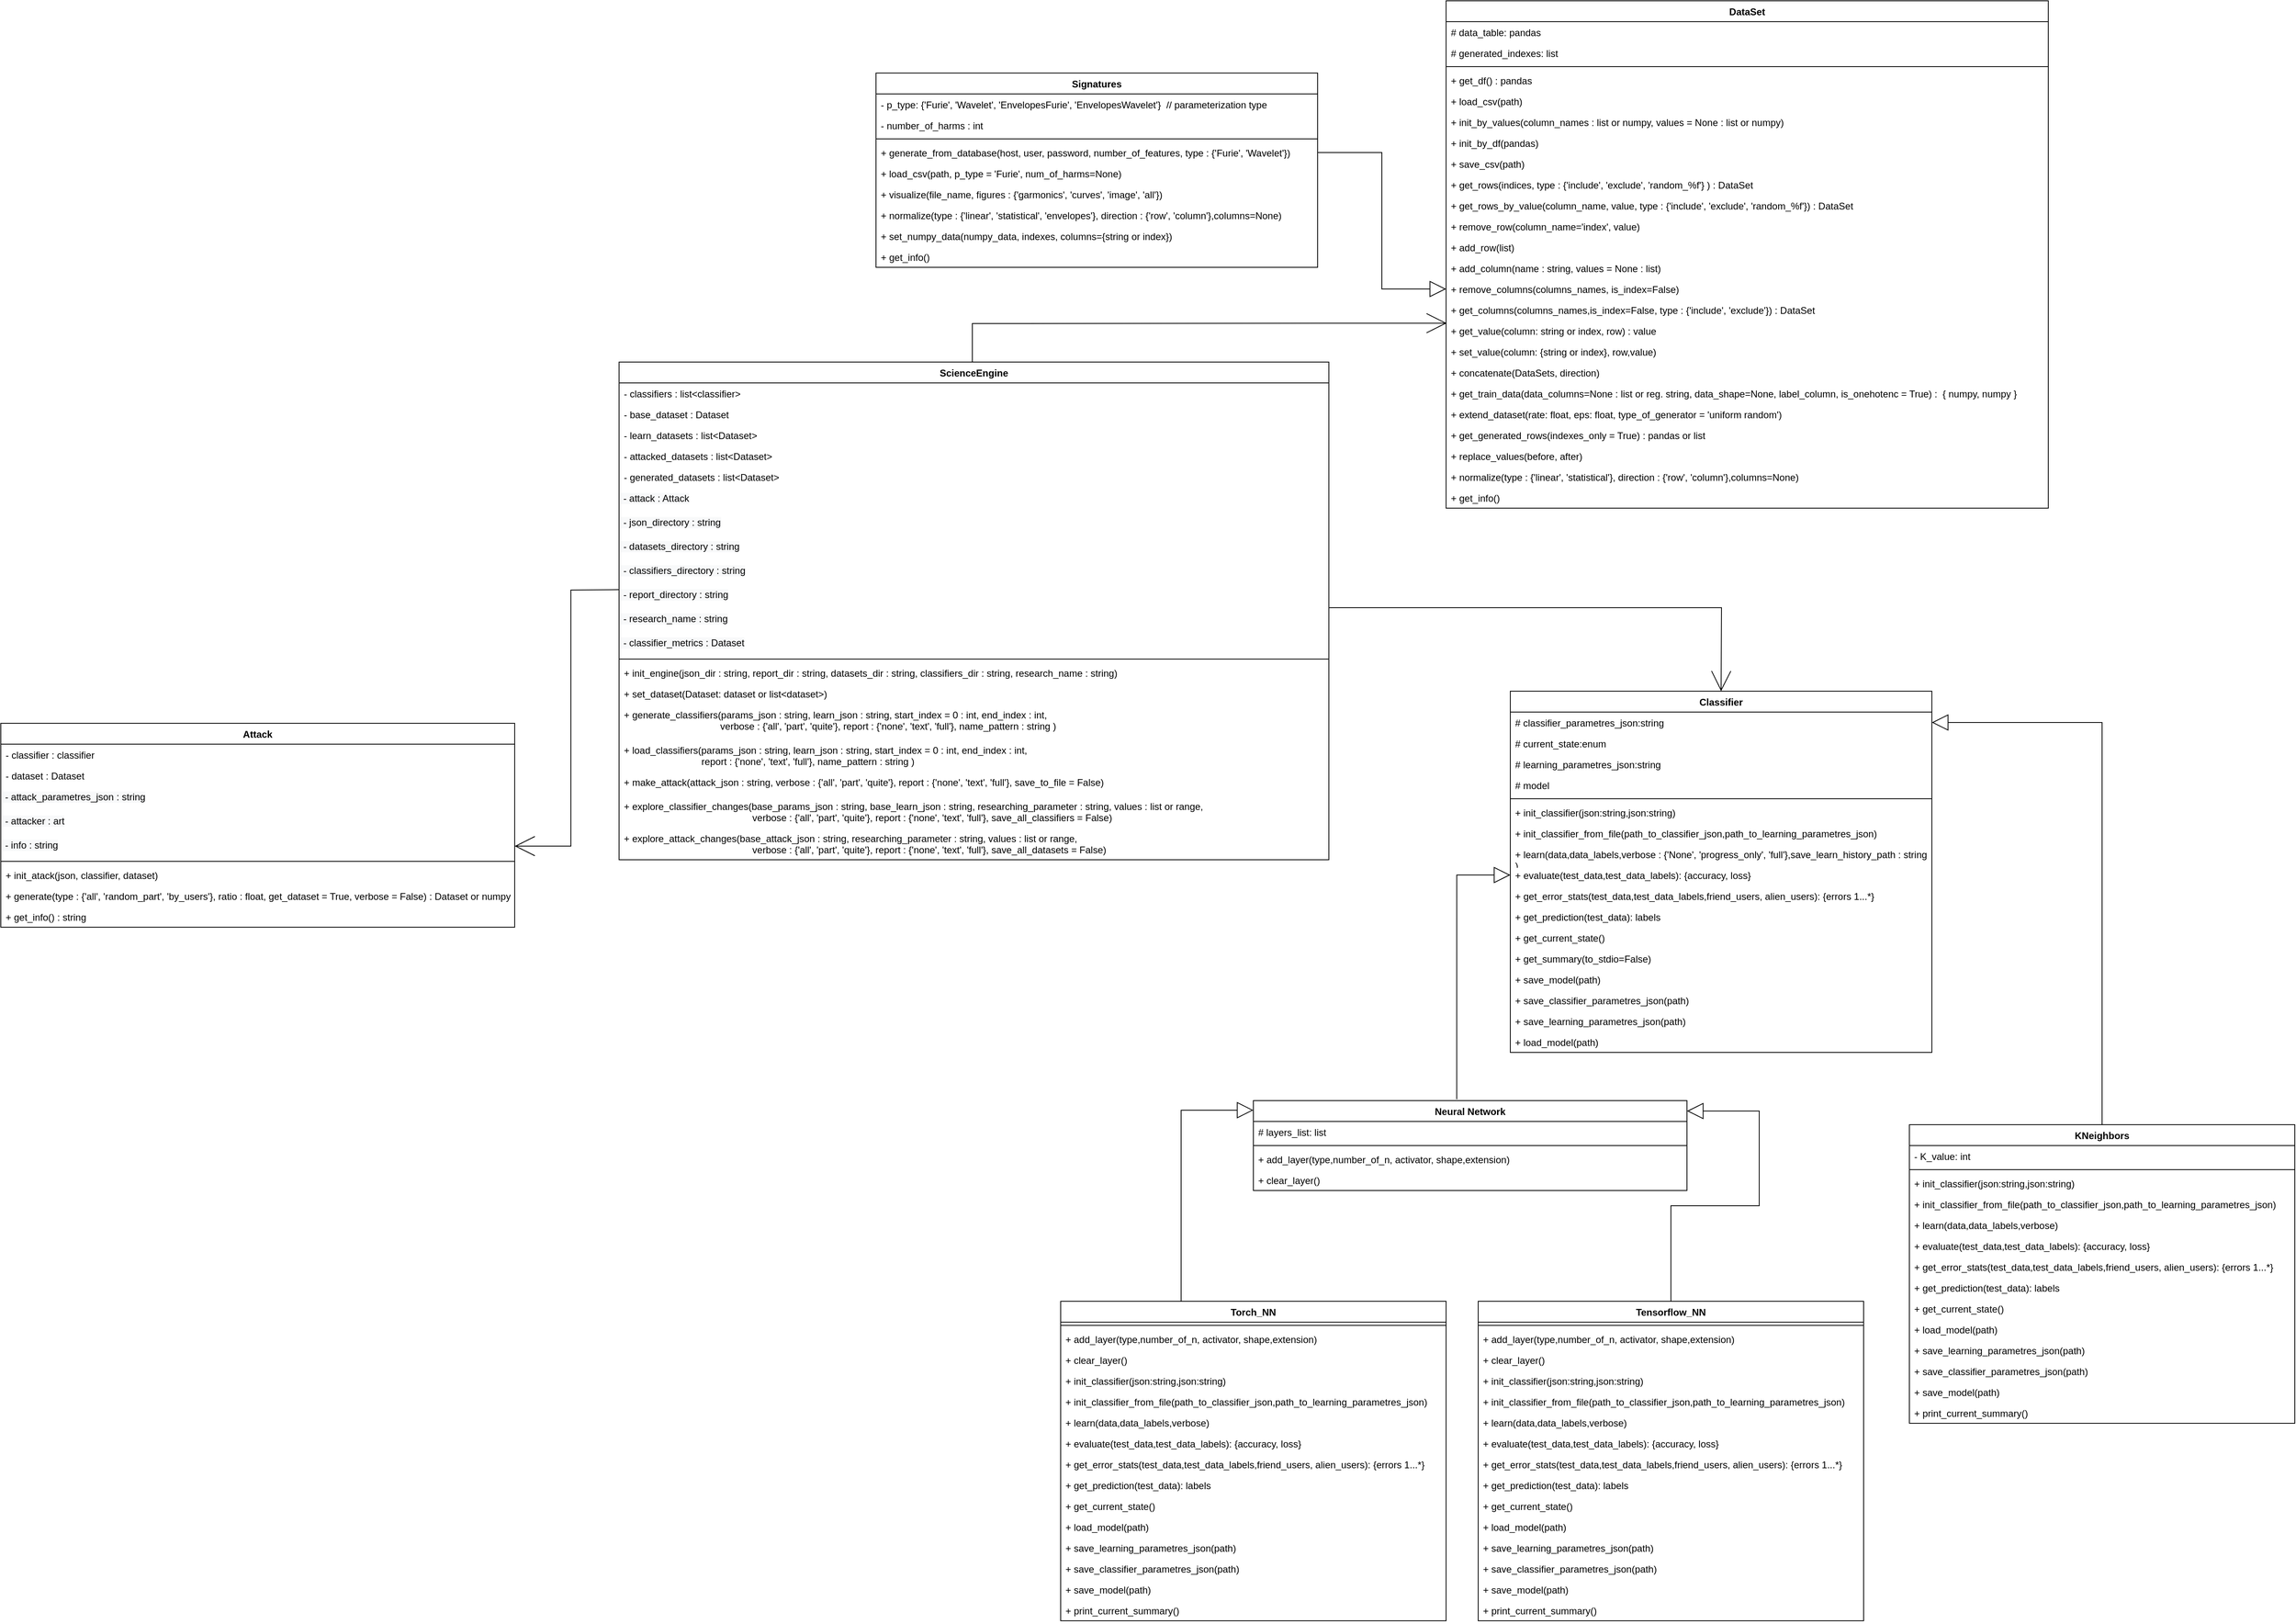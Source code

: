 <mxfile version="18.0.4" type="device"><diagram id="r9KC8zcWtdIuTMVufpy8" name="Страница 1"><mxGraphModel dx="3022" dy="-335" grid="0" gridSize="10" guides="1" tooltips="1" connect="1" arrows="1" fold="1" page="0" pageScale="1" pageWidth="827" pageHeight="1169" math="0" shadow="0"><root><mxCell id="0"/><mxCell id="1" parent="0"/><mxCell id="L21JTiy3yZHz_pWjIIq0-5" value="Classifier" style="swimlane;fontStyle=1;align=center;verticalAlign=top;childLayout=stackLayout;horizontal=1;startSize=26;horizontalStack=0;resizeParent=1;resizeParentMax=0;resizeLast=0;collapsible=1;marginBottom=0;" parent="1" vertex="1"><mxGeometry x="310" y="2290" width="525" height="450" as="geometry"/></mxCell><mxCell id="L21JTiy3yZHz_pWjIIq0-15" value="# classifier_parametres_json:string" style="text;strokeColor=none;fillColor=none;align=left;verticalAlign=top;spacingLeft=4;spacingRight=4;overflow=hidden;rotatable=0;points=[[0,0.5],[1,0.5]];portConstraint=eastwest;" parent="L21JTiy3yZHz_pWjIIq0-5" vertex="1"><mxGeometry y="26" width="525" height="26" as="geometry"/></mxCell><mxCell id="L21JTiy3yZHz_pWjIIq0-53" value="# current_state:enum" style="text;strokeColor=none;fillColor=none;align=left;verticalAlign=top;spacingLeft=4;spacingRight=4;overflow=hidden;rotatable=0;points=[[0,0.5],[1,0.5]];portConstraint=eastwest;" parent="L21JTiy3yZHz_pWjIIq0-5" vertex="1"><mxGeometry y="52" width="525" height="26" as="geometry"/></mxCell><mxCell id="L21JTiy3yZHz_pWjIIq0-19" value="# learning_parametres_json:string" style="text;strokeColor=none;fillColor=none;align=left;verticalAlign=top;spacingLeft=4;spacingRight=4;overflow=hidden;rotatable=0;points=[[0,0.5],[1,0.5]];portConstraint=eastwest;" parent="L21JTiy3yZHz_pWjIIq0-5" vertex="1"><mxGeometry y="78" width="525" height="26" as="geometry"/></mxCell><mxCell id="L21JTiy3yZHz_pWjIIq0-17" value="# model" style="text;strokeColor=none;fillColor=none;align=left;verticalAlign=top;spacingLeft=4;spacingRight=4;overflow=hidden;rotatable=0;points=[[0,0.5],[1,0.5]];portConstraint=eastwest;" parent="L21JTiy3yZHz_pWjIIq0-5" vertex="1"><mxGeometry y="104" width="525" height="26" as="geometry"/></mxCell><mxCell id="L21JTiy3yZHz_pWjIIq0-7" value="" style="line;strokeWidth=1;fillColor=none;align=left;verticalAlign=middle;spacingTop=-1;spacingLeft=3;spacingRight=3;rotatable=0;labelPosition=right;points=[];portConstraint=eastwest;" parent="L21JTiy3yZHz_pWjIIq0-5" vertex="1"><mxGeometry y="130" width="525" height="8" as="geometry"/></mxCell><mxCell id="L21JTiy3yZHz_pWjIIq0-14" value="+ init_classifier(json:string,json:string)" style="text;strokeColor=none;fillColor=none;align=left;verticalAlign=top;spacingLeft=4;spacingRight=4;overflow=hidden;rotatable=0;points=[[0,0.5],[1,0.5]];portConstraint=eastwest;" parent="L21JTiy3yZHz_pWjIIq0-5" vertex="1"><mxGeometry y="138" width="525" height="26" as="geometry"/></mxCell><mxCell id="L21JTiy3yZHz_pWjIIq0-16" value="+ init_classifier_from_file(path_to_classifier_json,path_to_learning_parametres_json)" style="text;strokeColor=none;fillColor=none;align=left;verticalAlign=top;spacingLeft=4;spacingRight=4;overflow=hidden;rotatable=0;points=[[0,0.5],[1,0.5]];portConstraint=eastwest;" parent="L21JTiy3yZHz_pWjIIq0-5" vertex="1"><mxGeometry y="164" width="525" height="26" as="geometry"/></mxCell><mxCell id="L21JTiy3yZHz_pWjIIq0-10" value="+ learn(data,data_labels,verbose : {'None', 'progress_only', 'full'},save_learn_history_path : string&#10;)&#10;" style="text;strokeColor=none;fillColor=none;align=left;verticalAlign=top;spacingLeft=4;spacingRight=4;overflow=hidden;rotatable=0;points=[[0,0.5],[1,0.5]];portConstraint=eastwest;" parent="L21JTiy3yZHz_pWjIIq0-5" vertex="1"><mxGeometry y="190" width="525" height="26" as="geometry"/></mxCell><mxCell id="L21JTiy3yZHz_pWjIIq0-8" value="+ evaluate(test_data,test_data_labels): {accuracy, loss}&#10;" style="text;strokeColor=none;fillColor=none;align=left;verticalAlign=top;spacingLeft=4;spacingRight=4;overflow=hidden;rotatable=0;points=[[0,0.5],[1,0.5]];portConstraint=eastwest;" parent="L21JTiy3yZHz_pWjIIq0-5" vertex="1"><mxGeometry y="216" width="525" height="26" as="geometry"/></mxCell><mxCell id="L21JTiy3yZHz_pWjIIq0-11" value="+ get_error_stats(test_data,test_data_labels,friend_users, alien_users): {errors 1...*}&#10;" style="text;strokeColor=none;fillColor=none;align=left;verticalAlign=top;spacingLeft=4;spacingRight=4;overflow=hidden;rotatable=0;points=[[0,0.5],[1,0.5]];portConstraint=eastwest;" parent="L21JTiy3yZHz_pWjIIq0-5" vertex="1"><mxGeometry y="242" width="525" height="26" as="geometry"/></mxCell><mxCell id="L21JTiy3yZHz_pWjIIq0-9" value="+ get_prediction(test_data): labels&#10;" style="text;strokeColor=none;fillColor=none;align=left;verticalAlign=top;spacingLeft=4;spacingRight=4;overflow=hidden;rotatable=0;points=[[0,0.5],[1,0.5]];portConstraint=eastwest;" parent="L21JTiy3yZHz_pWjIIq0-5" vertex="1"><mxGeometry y="268" width="525" height="26" as="geometry"/></mxCell><mxCell id="L21JTiy3yZHz_pWjIIq0-54" value="+ get_current_state() &#10;" style="text;strokeColor=none;fillColor=none;align=left;verticalAlign=top;spacingLeft=4;spacingRight=4;overflow=hidden;rotatable=0;points=[[0,0.5],[1,0.5]];portConstraint=eastwest;" parent="L21JTiy3yZHz_pWjIIq0-5" vertex="1"><mxGeometry y="294" width="525" height="26" as="geometry"/></mxCell><mxCell id="L21JTiy3yZHz_pWjIIq0-21" value="+ get_summary(to_stdio=False)" style="text;strokeColor=none;fillColor=none;align=left;verticalAlign=top;spacingLeft=4;spacingRight=4;overflow=hidden;rotatable=0;points=[[0,0.5],[1,0.5]];portConstraint=eastwest;" parent="L21JTiy3yZHz_pWjIIq0-5" vertex="1"><mxGeometry y="320" width="525" height="26" as="geometry"/></mxCell><mxCell id="L21JTiy3yZHz_pWjIIq0-12" value="+ save_model(path)&#10;" style="text;strokeColor=none;fillColor=none;align=left;verticalAlign=top;spacingLeft=4;spacingRight=4;overflow=hidden;rotatable=0;points=[[0,0.5],[1,0.5]];portConstraint=eastwest;" parent="L21JTiy3yZHz_pWjIIq0-5" vertex="1"><mxGeometry y="346" width="525" height="26" as="geometry"/></mxCell><mxCell id="L21JTiy3yZHz_pWjIIq0-18" value="+ save_classifier_parametres_json(path)&#10;" style="text;strokeColor=none;fillColor=none;align=left;verticalAlign=top;spacingLeft=4;spacingRight=4;overflow=hidden;rotatable=0;points=[[0,0.5],[1,0.5]];portConstraint=eastwest;" parent="L21JTiy3yZHz_pWjIIq0-5" vertex="1"><mxGeometry y="372" width="525" height="26" as="geometry"/></mxCell><mxCell id="L21JTiy3yZHz_pWjIIq0-20" value="+ save_learning_parametres_json(path)" style="text;strokeColor=none;fillColor=none;align=left;verticalAlign=top;spacingLeft=4;spacingRight=4;overflow=hidden;rotatable=0;points=[[0,0.5],[1,0.5]];portConstraint=eastwest;" parent="L21JTiy3yZHz_pWjIIq0-5" vertex="1"><mxGeometry y="398" width="525" height="26" as="geometry"/></mxCell><mxCell id="L21JTiy3yZHz_pWjIIq0-13" value="+ load_model(path)&#10;" style="text;strokeColor=none;fillColor=none;align=left;verticalAlign=top;spacingLeft=4;spacingRight=4;overflow=hidden;rotatable=0;points=[[0,0.5],[1,0.5]];portConstraint=eastwest;" parent="L21JTiy3yZHz_pWjIIq0-5" vertex="1"><mxGeometry y="424" width="525" height="26" as="geometry"/></mxCell><mxCell id="L21JTiy3yZHz_pWjIIq0-22" value="Neural Network" style="swimlane;fontStyle=1;align=center;verticalAlign=top;childLayout=stackLayout;horizontal=1;startSize=26;horizontalStack=0;resizeParent=1;resizeParentMax=0;resizeLast=0;collapsible=1;marginBottom=0;" parent="1" vertex="1"><mxGeometry x="-10" y="2800" width="540" height="112" as="geometry"/></mxCell><mxCell id="L21JTiy3yZHz_pWjIIq0-26" value="# layers_list: list" style="text;strokeColor=none;fillColor=none;align=left;verticalAlign=top;spacingLeft=4;spacingRight=4;overflow=hidden;rotatable=0;points=[[0,0.5],[1,0.5]];portConstraint=eastwest;" parent="L21JTiy3yZHz_pWjIIq0-22" vertex="1"><mxGeometry y="26" width="540" height="26" as="geometry"/></mxCell><mxCell id="L21JTiy3yZHz_pWjIIq0-27" value="" style="line;strokeWidth=1;fillColor=none;align=left;verticalAlign=middle;spacingTop=-1;spacingLeft=3;spacingRight=3;rotatable=0;labelPosition=right;points=[];portConstraint=eastwest;" parent="L21JTiy3yZHz_pWjIIq0-22" vertex="1"><mxGeometry y="52" width="540" height="8" as="geometry"/></mxCell><mxCell id="L21JTiy3yZHz_pWjIIq0-39" value="+ add_layer(type,number_of_n, activator, shape,extension)&#10;" style="text;strokeColor=none;fillColor=none;align=left;verticalAlign=top;spacingLeft=4;spacingRight=4;overflow=hidden;rotatable=0;points=[[0,0.5],[1,0.5]];portConstraint=eastwest;" parent="L21JTiy3yZHz_pWjIIq0-22" vertex="1"><mxGeometry y="60" width="540" height="26" as="geometry"/></mxCell><mxCell id="L21JTiy3yZHz_pWjIIq0-40" value="+ clear_layer()&#10;" style="text;strokeColor=none;fillColor=none;align=left;verticalAlign=top;spacingLeft=4;spacingRight=4;overflow=hidden;rotatable=0;points=[[0,0.5],[1,0.5]];portConstraint=eastwest;" parent="L21JTiy3yZHz_pWjIIq0-22" vertex="1"><mxGeometry y="86" width="540" height="26" as="geometry"/></mxCell><mxCell id="L21JTiy3yZHz_pWjIIq0-43" value="" style="endArrow=block;html=1;rounded=0;exitX=0.469;exitY=-0.014;exitDx=0;exitDy=0;exitPerimeter=0;edgeStyle=orthogonalEdgeStyle;endFill=0;endSize=18;entryX=0;entryY=0.5;entryDx=0;entryDy=0;" parent="1" source="L21JTiy3yZHz_pWjIIq0-22" target="L21JTiy3yZHz_pWjIIq0-8" edge="1"><mxGeometry width="50" height="50" relative="1" as="geometry"><mxPoint x="70" y="2690" as="sourcePoint"/><mxPoint x="120" y="2640" as="targetPoint"/></mxGeometry></mxCell><mxCell id="L21JTiy3yZHz_pWjIIq0-44" value="Tensorflow_NN" style="swimlane;fontStyle=1;align=center;verticalAlign=top;childLayout=stackLayout;horizontal=1;startSize=26;horizontalStack=0;resizeParent=1;resizeParentMax=0;resizeLast=0;collapsible=1;marginBottom=0;" parent="1" vertex="1"><mxGeometry x="270" y="3050" width="480" height="398" as="geometry"/></mxCell><mxCell id="L21JTiy3yZHz_pWjIIq0-46" value="" style="line;strokeWidth=1;fillColor=none;align=left;verticalAlign=middle;spacingTop=-1;spacingLeft=3;spacingRight=3;rotatable=0;labelPosition=right;points=[];portConstraint=eastwest;" parent="L21JTiy3yZHz_pWjIIq0-44" vertex="1"><mxGeometry y="26" width="480" height="8" as="geometry"/></mxCell><mxCell id="L21JTiy3yZHz_pWjIIq0-68" value="+ add_layer(type,number_of_n, activator, shape,extension)&#10;" style="text;strokeColor=none;fillColor=none;align=left;verticalAlign=top;spacingLeft=4;spacingRight=4;overflow=hidden;rotatable=0;points=[[0,0.5],[1,0.5]];portConstraint=eastwest;" parent="L21JTiy3yZHz_pWjIIq0-44" vertex="1"><mxGeometry y="34" width="480" height="26" as="geometry"/></mxCell><mxCell id="L21JTiy3yZHz_pWjIIq0-67" value="+ clear_layer()&#10;" style="text;strokeColor=none;fillColor=none;align=left;verticalAlign=top;spacingLeft=4;spacingRight=4;overflow=hidden;rotatable=0;points=[[0,0.5],[1,0.5]];portConstraint=eastwest;" parent="L21JTiy3yZHz_pWjIIq0-44" vertex="1"><mxGeometry y="60" width="480" height="26" as="geometry"/></mxCell><mxCell id="L21JTiy3yZHz_pWjIIq0-55" value="+ init_classifier(json:string,json:string)" style="text;strokeColor=none;fillColor=none;align=left;verticalAlign=top;spacingLeft=4;spacingRight=4;overflow=hidden;rotatable=0;points=[[0,0.5],[1,0.5]];portConstraint=eastwest;" parent="L21JTiy3yZHz_pWjIIq0-44" vertex="1"><mxGeometry y="86" width="480" height="26" as="geometry"/></mxCell><mxCell id="L21JTiy3yZHz_pWjIIq0-56" value="+ init_classifier_from_file(path_to_classifier_json,path_to_learning_parametres_json)" style="text;strokeColor=none;fillColor=none;align=left;verticalAlign=top;spacingLeft=4;spacingRight=4;overflow=hidden;rotatable=0;points=[[0,0.5],[1,0.5]];portConstraint=eastwest;" parent="L21JTiy3yZHz_pWjIIq0-44" vertex="1"><mxGeometry y="112" width="480" height="26" as="geometry"/></mxCell><mxCell id="L21JTiy3yZHz_pWjIIq0-57" value="+ learn(data,data_labels,verbose)&#10;" style="text;strokeColor=none;fillColor=none;align=left;verticalAlign=top;spacingLeft=4;spacingRight=4;overflow=hidden;rotatable=0;points=[[0,0.5],[1,0.5]];portConstraint=eastwest;" parent="L21JTiy3yZHz_pWjIIq0-44" vertex="1"><mxGeometry y="138" width="480" height="26" as="geometry"/></mxCell><mxCell id="L21JTiy3yZHz_pWjIIq0-58" value="+ evaluate(test_data,test_data_labels): {accuracy, loss}&#10;" style="text;strokeColor=none;fillColor=none;align=left;verticalAlign=top;spacingLeft=4;spacingRight=4;overflow=hidden;rotatable=0;points=[[0,0.5],[1,0.5]];portConstraint=eastwest;" parent="L21JTiy3yZHz_pWjIIq0-44" vertex="1"><mxGeometry y="164" width="480" height="26" as="geometry"/></mxCell><mxCell id="L21JTiy3yZHz_pWjIIq0-59" value="+ get_error_stats(test_data,test_data_labels,friend_users, alien_users): {errors 1...*}&#10;" style="text;strokeColor=none;fillColor=none;align=left;verticalAlign=top;spacingLeft=4;spacingRight=4;overflow=hidden;rotatable=0;points=[[0,0.5],[1,0.5]];portConstraint=eastwest;" parent="L21JTiy3yZHz_pWjIIq0-44" vertex="1"><mxGeometry y="190" width="480" height="26" as="geometry"/></mxCell><mxCell id="L21JTiy3yZHz_pWjIIq0-60" value="+ get_prediction(test_data): labels&#10;" style="text;strokeColor=none;fillColor=none;align=left;verticalAlign=top;spacingLeft=4;spacingRight=4;overflow=hidden;rotatable=0;points=[[0,0.5],[1,0.5]];portConstraint=eastwest;" parent="L21JTiy3yZHz_pWjIIq0-44" vertex="1"><mxGeometry y="216" width="480" height="26" as="geometry"/></mxCell><mxCell id="L21JTiy3yZHz_pWjIIq0-61" value="+ get_current_state() &#10;" style="text;strokeColor=none;fillColor=none;align=left;verticalAlign=top;spacingLeft=4;spacingRight=4;overflow=hidden;rotatable=0;points=[[0,0.5],[1,0.5]];portConstraint=eastwest;" parent="L21JTiy3yZHz_pWjIIq0-44" vertex="1"><mxGeometry y="242" width="480" height="26" as="geometry"/></mxCell><mxCell id="L21JTiy3yZHz_pWjIIq0-66" value="+ load_model(path)&#10;" style="text;strokeColor=none;fillColor=none;align=left;verticalAlign=top;spacingLeft=4;spacingRight=4;overflow=hidden;rotatable=0;points=[[0,0.5],[1,0.5]];portConstraint=eastwest;" parent="L21JTiy3yZHz_pWjIIq0-44" vertex="1"><mxGeometry y="268" width="480" height="26" as="geometry"/></mxCell><mxCell id="L21JTiy3yZHz_pWjIIq0-65" value="+ save_learning_parametres_json(path)" style="text;strokeColor=none;fillColor=none;align=left;verticalAlign=top;spacingLeft=4;spacingRight=4;overflow=hidden;rotatable=0;points=[[0,0.5],[1,0.5]];portConstraint=eastwest;" parent="L21JTiy3yZHz_pWjIIq0-44" vertex="1"><mxGeometry y="294" width="480" height="26" as="geometry"/></mxCell><mxCell id="L21JTiy3yZHz_pWjIIq0-64" value="+ save_classifier_parametres_json(path)&#10;" style="text;strokeColor=none;fillColor=none;align=left;verticalAlign=top;spacingLeft=4;spacingRight=4;overflow=hidden;rotatable=0;points=[[0,0.5],[1,0.5]];portConstraint=eastwest;" parent="L21JTiy3yZHz_pWjIIq0-44" vertex="1"><mxGeometry y="320" width="480" height="26" as="geometry"/></mxCell><mxCell id="L21JTiy3yZHz_pWjIIq0-63" value="+ save_model(path)&#10;" style="text;strokeColor=none;fillColor=none;align=left;verticalAlign=top;spacingLeft=4;spacingRight=4;overflow=hidden;rotatable=0;points=[[0,0.5],[1,0.5]];portConstraint=eastwest;" parent="L21JTiy3yZHz_pWjIIq0-44" vertex="1"><mxGeometry y="346" width="480" height="26" as="geometry"/></mxCell><mxCell id="L21JTiy3yZHz_pWjIIq0-62" value="+ print_current_summary()" style="text;strokeColor=none;fillColor=none;align=left;verticalAlign=top;spacingLeft=4;spacingRight=4;overflow=hidden;rotatable=0;points=[[0,0.5],[1,0.5]];portConstraint=eastwest;" parent="L21JTiy3yZHz_pWjIIq0-44" vertex="1"><mxGeometry y="372" width="480" height="26" as="geometry"/></mxCell><mxCell id="L21JTiy3yZHz_pWjIIq0-52" value="" style="endArrow=block;html=1;rounded=0;exitX=0.5;exitY=0;exitDx=0;exitDy=0;edgeStyle=orthogonalEdgeStyle;endFill=0;endSize=18;" parent="1" source="L21JTiy3yZHz_pWjIIq0-44" target="L21JTiy3yZHz_pWjIIq0-22" edge="1"><mxGeometry width="50" height="50" relative="1" as="geometry"><mxPoint x="470.0" y="3104.34" as="sourcePoint"/><mxPoint x="580" y="2856" as="targetPoint"/><Array as="points"><mxPoint x="510" y="2931"/><mxPoint x="620" y="2931"/><mxPoint x="620" y="2813"/></Array></mxGeometry></mxCell><mxCell id="L21JTiy3yZHz_pWjIIq0-69" value="Torch_NN" style="swimlane;fontStyle=1;align=center;verticalAlign=top;childLayout=stackLayout;horizontal=1;startSize=26;horizontalStack=0;resizeParent=1;resizeParentMax=0;resizeLast=0;collapsible=1;marginBottom=0;" parent="1" vertex="1"><mxGeometry x="-250" y="3050" width="480" height="398" as="geometry"/></mxCell><mxCell id="L21JTiy3yZHz_pWjIIq0-70" value="" style="line;strokeWidth=1;fillColor=none;align=left;verticalAlign=middle;spacingTop=-1;spacingLeft=3;spacingRight=3;rotatable=0;labelPosition=right;points=[];portConstraint=eastwest;" parent="L21JTiy3yZHz_pWjIIq0-69" vertex="1"><mxGeometry y="26" width="480" height="8" as="geometry"/></mxCell><mxCell id="L21JTiy3yZHz_pWjIIq0-71" value="+ add_layer(type,number_of_n, activator, shape,extension)&#10;" style="text;strokeColor=none;fillColor=none;align=left;verticalAlign=top;spacingLeft=4;spacingRight=4;overflow=hidden;rotatable=0;points=[[0,0.5],[1,0.5]];portConstraint=eastwest;" parent="L21JTiy3yZHz_pWjIIq0-69" vertex="1"><mxGeometry y="34" width="480" height="26" as="geometry"/></mxCell><mxCell id="L21JTiy3yZHz_pWjIIq0-72" value="+ clear_layer()&#10;" style="text;strokeColor=none;fillColor=none;align=left;verticalAlign=top;spacingLeft=4;spacingRight=4;overflow=hidden;rotatable=0;points=[[0,0.5],[1,0.5]];portConstraint=eastwest;" parent="L21JTiy3yZHz_pWjIIq0-69" vertex="1"><mxGeometry y="60" width="480" height="26" as="geometry"/></mxCell><mxCell id="L21JTiy3yZHz_pWjIIq0-73" value="+ init_classifier(json:string,json:string)" style="text;strokeColor=none;fillColor=none;align=left;verticalAlign=top;spacingLeft=4;spacingRight=4;overflow=hidden;rotatable=0;points=[[0,0.5],[1,0.5]];portConstraint=eastwest;" parent="L21JTiy3yZHz_pWjIIq0-69" vertex="1"><mxGeometry y="86" width="480" height="26" as="geometry"/></mxCell><mxCell id="L21JTiy3yZHz_pWjIIq0-74" value="+ init_classifier_from_file(path_to_classifier_json,path_to_learning_parametres_json)" style="text;strokeColor=none;fillColor=none;align=left;verticalAlign=top;spacingLeft=4;spacingRight=4;overflow=hidden;rotatable=0;points=[[0,0.5],[1,0.5]];portConstraint=eastwest;" parent="L21JTiy3yZHz_pWjIIq0-69" vertex="1"><mxGeometry y="112" width="480" height="26" as="geometry"/></mxCell><mxCell id="L21JTiy3yZHz_pWjIIq0-75" value="+ learn(data,data_labels,verbose)&#10;" style="text;strokeColor=none;fillColor=none;align=left;verticalAlign=top;spacingLeft=4;spacingRight=4;overflow=hidden;rotatable=0;points=[[0,0.5],[1,0.5]];portConstraint=eastwest;" parent="L21JTiy3yZHz_pWjIIq0-69" vertex="1"><mxGeometry y="138" width="480" height="26" as="geometry"/></mxCell><mxCell id="L21JTiy3yZHz_pWjIIq0-76" value="+ evaluate(test_data,test_data_labels): {accuracy, loss}&#10;" style="text;strokeColor=none;fillColor=none;align=left;verticalAlign=top;spacingLeft=4;spacingRight=4;overflow=hidden;rotatable=0;points=[[0,0.5],[1,0.5]];portConstraint=eastwest;" parent="L21JTiy3yZHz_pWjIIq0-69" vertex="1"><mxGeometry y="164" width="480" height="26" as="geometry"/></mxCell><mxCell id="L21JTiy3yZHz_pWjIIq0-77" value="+ get_error_stats(test_data,test_data_labels,friend_users, alien_users): {errors 1...*}&#10;" style="text;strokeColor=none;fillColor=none;align=left;verticalAlign=top;spacingLeft=4;spacingRight=4;overflow=hidden;rotatable=0;points=[[0,0.5],[1,0.5]];portConstraint=eastwest;" parent="L21JTiy3yZHz_pWjIIq0-69" vertex="1"><mxGeometry y="190" width="480" height="26" as="geometry"/></mxCell><mxCell id="L21JTiy3yZHz_pWjIIq0-78" value="+ get_prediction(test_data): labels&#10;" style="text;strokeColor=none;fillColor=none;align=left;verticalAlign=top;spacingLeft=4;spacingRight=4;overflow=hidden;rotatable=0;points=[[0,0.5],[1,0.5]];portConstraint=eastwest;" parent="L21JTiy3yZHz_pWjIIq0-69" vertex="1"><mxGeometry y="216" width="480" height="26" as="geometry"/></mxCell><mxCell id="L21JTiy3yZHz_pWjIIq0-79" value="+ get_current_state() &#10;" style="text;strokeColor=none;fillColor=none;align=left;verticalAlign=top;spacingLeft=4;spacingRight=4;overflow=hidden;rotatable=0;points=[[0,0.5],[1,0.5]];portConstraint=eastwest;" parent="L21JTiy3yZHz_pWjIIq0-69" vertex="1"><mxGeometry y="242" width="480" height="26" as="geometry"/></mxCell><mxCell id="L21JTiy3yZHz_pWjIIq0-80" value="+ load_model(path)&#10;" style="text;strokeColor=none;fillColor=none;align=left;verticalAlign=top;spacingLeft=4;spacingRight=4;overflow=hidden;rotatable=0;points=[[0,0.5],[1,0.5]];portConstraint=eastwest;" parent="L21JTiy3yZHz_pWjIIq0-69" vertex="1"><mxGeometry y="268" width="480" height="26" as="geometry"/></mxCell><mxCell id="L21JTiy3yZHz_pWjIIq0-81" value="+ save_learning_parametres_json(path)" style="text;strokeColor=none;fillColor=none;align=left;verticalAlign=top;spacingLeft=4;spacingRight=4;overflow=hidden;rotatable=0;points=[[0,0.5],[1,0.5]];portConstraint=eastwest;" parent="L21JTiy3yZHz_pWjIIq0-69" vertex="1"><mxGeometry y="294" width="480" height="26" as="geometry"/></mxCell><mxCell id="L21JTiy3yZHz_pWjIIq0-82" value="+ save_classifier_parametres_json(path)&#10;" style="text;strokeColor=none;fillColor=none;align=left;verticalAlign=top;spacingLeft=4;spacingRight=4;overflow=hidden;rotatable=0;points=[[0,0.5],[1,0.5]];portConstraint=eastwest;" parent="L21JTiy3yZHz_pWjIIq0-69" vertex="1"><mxGeometry y="320" width="480" height="26" as="geometry"/></mxCell><mxCell id="L21JTiy3yZHz_pWjIIq0-83" value="+ save_model(path)&#10;" style="text;strokeColor=none;fillColor=none;align=left;verticalAlign=top;spacingLeft=4;spacingRight=4;overflow=hidden;rotatable=0;points=[[0,0.5],[1,0.5]];portConstraint=eastwest;" parent="L21JTiy3yZHz_pWjIIq0-69" vertex="1"><mxGeometry y="346" width="480" height="26" as="geometry"/></mxCell><mxCell id="L21JTiy3yZHz_pWjIIq0-84" value="+ print_current_summary()" style="text;strokeColor=none;fillColor=none;align=left;verticalAlign=top;spacingLeft=4;spacingRight=4;overflow=hidden;rotatable=0;points=[[0,0.5],[1,0.5]];portConstraint=eastwest;" parent="L21JTiy3yZHz_pWjIIq0-69" vertex="1"><mxGeometry y="372" width="480" height="26" as="geometry"/></mxCell><mxCell id="L21JTiy3yZHz_pWjIIq0-85" value="" style="endArrow=block;html=1;rounded=0;edgeStyle=orthogonalEdgeStyle;endFill=0;endSize=18;entryX=0;entryY=0.107;entryDx=0;entryDy=0;entryPerimeter=0;" parent="1" source="L21JTiy3yZHz_pWjIIq0-69" target="L21JTiy3yZHz_pWjIIq0-22" edge="1"><mxGeometry width="50" height="50" relative="1" as="geometry"><mxPoint x="520" y="3060" as="sourcePoint"/><mxPoint x="-10" y="2925" as="targetPoint"/><Array as="points"><mxPoint x="-100" y="2812"/></Array></mxGeometry></mxCell><mxCell id="L21JTiy3yZHz_pWjIIq0-86" value="KNeighbors" style="swimlane;fontStyle=1;align=center;verticalAlign=top;childLayout=stackLayout;horizontal=1;startSize=26;horizontalStack=0;resizeParent=1;resizeParentMax=0;resizeLast=0;collapsible=1;marginBottom=0;" parent="1" vertex="1"><mxGeometry x="807" y="2830" width="480" height="372" as="geometry"/></mxCell><mxCell id="L21JTiy3yZHz_pWjIIq0-103" value="- K_value: int&#10;" style="text;strokeColor=none;fillColor=none;align=left;verticalAlign=top;spacingLeft=4;spacingRight=4;overflow=hidden;rotatable=0;points=[[0,0.5],[1,0.5]];portConstraint=eastwest;" parent="L21JTiy3yZHz_pWjIIq0-86" vertex="1"><mxGeometry y="26" width="480" height="26" as="geometry"/></mxCell><mxCell id="L21JTiy3yZHz_pWjIIq0-87" value="" style="line;strokeWidth=1;fillColor=none;align=left;verticalAlign=middle;spacingTop=-1;spacingLeft=3;spacingRight=3;rotatable=0;labelPosition=right;points=[];portConstraint=eastwest;" parent="L21JTiy3yZHz_pWjIIq0-86" vertex="1"><mxGeometry y="52" width="480" height="8" as="geometry"/></mxCell><mxCell id="L21JTiy3yZHz_pWjIIq0-90" value="+ init_classifier(json:string,json:string)" style="text;strokeColor=none;fillColor=none;align=left;verticalAlign=top;spacingLeft=4;spacingRight=4;overflow=hidden;rotatable=0;points=[[0,0.5],[1,0.5]];portConstraint=eastwest;" parent="L21JTiy3yZHz_pWjIIq0-86" vertex="1"><mxGeometry y="60" width="480" height="26" as="geometry"/></mxCell><mxCell id="L21JTiy3yZHz_pWjIIq0-91" value="+ init_classifier_from_file(path_to_classifier_json,path_to_learning_parametres_json)" style="text;strokeColor=none;fillColor=none;align=left;verticalAlign=top;spacingLeft=4;spacingRight=4;overflow=hidden;rotatable=0;points=[[0,0.5],[1,0.5]];portConstraint=eastwest;" parent="L21JTiy3yZHz_pWjIIq0-86" vertex="1"><mxGeometry y="86" width="480" height="26" as="geometry"/></mxCell><mxCell id="L21JTiy3yZHz_pWjIIq0-92" value="+ learn(data,data_labels,verbose)&#10;" style="text;strokeColor=none;fillColor=none;align=left;verticalAlign=top;spacingLeft=4;spacingRight=4;overflow=hidden;rotatable=0;points=[[0,0.5],[1,0.5]];portConstraint=eastwest;" parent="L21JTiy3yZHz_pWjIIq0-86" vertex="1"><mxGeometry y="112" width="480" height="26" as="geometry"/></mxCell><mxCell id="L21JTiy3yZHz_pWjIIq0-93" value="+ evaluate(test_data,test_data_labels): {accuracy, loss}&#10;" style="text;strokeColor=none;fillColor=none;align=left;verticalAlign=top;spacingLeft=4;spacingRight=4;overflow=hidden;rotatable=0;points=[[0,0.5],[1,0.5]];portConstraint=eastwest;" parent="L21JTiy3yZHz_pWjIIq0-86" vertex="1"><mxGeometry y="138" width="480" height="26" as="geometry"/></mxCell><mxCell id="L21JTiy3yZHz_pWjIIq0-94" value="+ get_error_stats(test_data,test_data_labels,friend_users, alien_users): {errors 1...*}&#10;" style="text;strokeColor=none;fillColor=none;align=left;verticalAlign=top;spacingLeft=4;spacingRight=4;overflow=hidden;rotatable=0;points=[[0,0.5],[1,0.5]];portConstraint=eastwest;" parent="L21JTiy3yZHz_pWjIIq0-86" vertex="1"><mxGeometry y="164" width="480" height="26" as="geometry"/></mxCell><mxCell id="L21JTiy3yZHz_pWjIIq0-95" value="+ get_prediction(test_data): labels&#10;" style="text;strokeColor=none;fillColor=none;align=left;verticalAlign=top;spacingLeft=4;spacingRight=4;overflow=hidden;rotatable=0;points=[[0,0.5],[1,0.5]];portConstraint=eastwest;" parent="L21JTiy3yZHz_pWjIIq0-86" vertex="1"><mxGeometry y="190" width="480" height="26" as="geometry"/></mxCell><mxCell id="L21JTiy3yZHz_pWjIIq0-96" value="+ get_current_state() &#10;" style="text;strokeColor=none;fillColor=none;align=left;verticalAlign=top;spacingLeft=4;spacingRight=4;overflow=hidden;rotatable=0;points=[[0,0.5],[1,0.5]];portConstraint=eastwest;" parent="L21JTiy3yZHz_pWjIIq0-86" vertex="1"><mxGeometry y="216" width="480" height="26" as="geometry"/></mxCell><mxCell id="L21JTiy3yZHz_pWjIIq0-97" value="+ load_model(path)&#10;" style="text;strokeColor=none;fillColor=none;align=left;verticalAlign=top;spacingLeft=4;spacingRight=4;overflow=hidden;rotatable=0;points=[[0,0.5],[1,0.5]];portConstraint=eastwest;" parent="L21JTiy3yZHz_pWjIIq0-86" vertex="1"><mxGeometry y="242" width="480" height="26" as="geometry"/></mxCell><mxCell id="L21JTiy3yZHz_pWjIIq0-98" value="+ save_learning_parametres_json(path)" style="text;strokeColor=none;fillColor=none;align=left;verticalAlign=top;spacingLeft=4;spacingRight=4;overflow=hidden;rotatable=0;points=[[0,0.5],[1,0.5]];portConstraint=eastwest;" parent="L21JTiy3yZHz_pWjIIq0-86" vertex="1"><mxGeometry y="268" width="480" height="26" as="geometry"/></mxCell><mxCell id="L21JTiy3yZHz_pWjIIq0-99" value="+ save_classifier_parametres_json(path)&#10;" style="text;strokeColor=none;fillColor=none;align=left;verticalAlign=top;spacingLeft=4;spacingRight=4;overflow=hidden;rotatable=0;points=[[0,0.5],[1,0.5]];portConstraint=eastwest;" parent="L21JTiy3yZHz_pWjIIq0-86" vertex="1"><mxGeometry y="294" width="480" height="26" as="geometry"/></mxCell><mxCell id="L21JTiy3yZHz_pWjIIq0-100" value="+ save_model(path)&#10;" style="text;strokeColor=none;fillColor=none;align=left;verticalAlign=top;spacingLeft=4;spacingRight=4;overflow=hidden;rotatable=0;points=[[0,0.5],[1,0.5]];portConstraint=eastwest;" parent="L21JTiy3yZHz_pWjIIq0-86" vertex="1"><mxGeometry y="320" width="480" height="26" as="geometry"/></mxCell><mxCell id="L21JTiy3yZHz_pWjIIq0-101" value="+ print_current_summary()" style="text;strokeColor=none;fillColor=none;align=left;verticalAlign=top;spacingLeft=4;spacingRight=4;overflow=hidden;rotatable=0;points=[[0,0.5],[1,0.5]];portConstraint=eastwest;" parent="L21JTiy3yZHz_pWjIIq0-86" vertex="1"><mxGeometry y="346" width="480" height="26" as="geometry"/></mxCell><mxCell id="L21JTiy3yZHz_pWjIIq0-102" value="" style="endArrow=block;html=1;rounded=0;edgeStyle=orthogonalEdgeStyle;endFill=0;endSize=18;" parent="1" source="L21JTiy3yZHz_pWjIIq0-86" target="L21JTiy3yZHz_pWjIIq0-15" edge="1"><mxGeometry width="50" height="50" relative="1" as="geometry"><mxPoint x="225.12" y="2807.34" as="sourcePoint"/><mxPoint x="860" y="2400" as="targetPoint"/></mxGeometry></mxCell><mxCell id="48J_1F4p_8IwG6HB20lX-1" value="DataSet" style="swimlane;fontStyle=1;align=center;verticalAlign=top;childLayout=stackLayout;horizontal=1;startSize=26;horizontalStack=0;resizeParent=1;resizeParentMax=0;resizeLast=0;collapsible=1;marginBottom=0;" parent="1" vertex="1"><mxGeometry x="230" y="1430" width="750" height="632" as="geometry"/></mxCell><mxCell id="48J_1F4p_8IwG6HB20lX-2" value="# data_table: pandas&#10;" style="text;strokeColor=none;fillColor=none;align=left;verticalAlign=top;spacingLeft=4;spacingRight=4;overflow=hidden;rotatable=0;points=[[0,0.5],[1,0.5]];portConstraint=eastwest;" parent="48J_1F4p_8IwG6HB20lX-1" vertex="1"><mxGeometry y="26" width="750" height="26" as="geometry"/></mxCell><mxCell id="48J_1F4p_8IwG6HB20lX-19" value="# generated_indexes: list&#10;" style="text;strokeColor=none;fillColor=none;align=left;verticalAlign=top;spacingLeft=4;spacingRight=4;overflow=hidden;rotatable=0;points=[[0,0.5],[1,0.5]];portConstraint=eastwest;" parent="48J_1F4p_8IwG6HB20lX-1" vertex="1"><mxGeometry y="52" width="750" height="26" as="geometry"/></mxCell><mxCell id="48J_1F4p_8IwG6HB20lX-3" value="" style="line;strokeWidth=1;fillColor=none;align=left;verticalAlign=middle;spacingTop=-1;spacingLeft=3;spacingRight=3;rotatable=0;labelPosition=right;points=[];portConstraint=eastwest;" parent="48J_1F4p_8IwG6HB20lX-1" vertex="1"><mxGeometry y="78" width="750" height="8" as="geometry"/></mxCell><mxCell id="48J_1F4p_8IwG6HB20lX-21" value="+ get_df() : pandas&#10;" style="text;strokeColor=none;fillColor=none;align=left;verticalAlign=top;spacingLeft=4;spacingRight=4;overflow=hidden;rotatable=0;points=[[0,0.5],[1,0.5]];portConstraint=eastwest;" parent="48J_1F4p_8IwG6HB20lX-1" vertex="1"><mxGeometry y="86" width="750" height="26" as="geometry"/></mxCell><mxCell id="48J_1F4p_8IwG6HB20lX-4" value="+ load_csv(path)&#10;" style="text;strokeColor=none;fillColor=none;align=left;verticalAlign=top;spacingLeft=4;spacingRight=4;overflow=hidden;rotatable=0;points=[[0,0.5],[1,0.5]];portConstraint=eastwest;" parent="48J_1F4p_8IwG6HB20lX-1" vertex="1"><mxGeometry y="112" width="750" height="26" as="geometry"/></mxCell><mxCell id="5W1g55-4CpxAcJY78ZVm-11" value="+ init_by_values(column_names : list or numpy, values = None : list or numpy) &#10;" style="text;strokeColor=none;fillColor=none;align=left;verticalAlign=top;spacingLeft=4;spacingRight=4;overflow=hidden;rotatable=0;points=[[0,0.5],[1,0.5]];portConstraint=eastwest;" parent="48J_1F4p_8IwG6HB20lX-1" vertex="1"><mxGeometry y="138" width="750" height="26" as="geometry"/></mxCell><mxCell id="48J_1F4p_8IwG6HB20lX-22" value="+ init_by_df(pandas) &#10;" style="text;strokeColor=none;fillColor=none;align=left;verticalAlign=top;spacingLeft=4;spacingRight=4;overflow=hidden;rotatable=0;points=[[0,0.5],[1,0.5]];portConstraint=eastwest;" parent="48J_1F4p_8IwG6HB20lX-1" vertex="1"><mxGeometry y="164" width="750" height="26" as="geometry"/></mxCell><mxCell id="48J_1F4p_8IwG6HB20lX-5" value="+ save_csv(path)&#10;" style="text;strokeColor=none;fillColor=none;align=left;verticalAlign=top;spacingLeft=4;spacingRight=4;overflow=hidden;rotatable=0;points=[[0,0.5],[1,0.5]];portConstraint=eastwest;" parent="48J_1F4p_8IwG6HB20lX-1" vertex="1"><mxGeometry y="190" width="750" height="26" as="geometry"/></mxCell><mxCell id="48J_1F4p_8IwG6HB20lX-9" value="+ get_rows(indices, type : {'include', 'exclude', 'random_%f'} ) : DataSet&#10;" style="text;strokeColor=none;fillColor=none;align=left;verticalAlign=top;spacingLeft=4;spacingRight=4;overflow=hidden;rotatable=0;points=[[0,0.5],[1,0.5]];portConstraint=eastwest;" parent="48J_1F4p_8IwG6HB20lX-1" vertex="1"><mxGeometry y="216" width="750" height="26" as="geometry"/></mxCell><mxCell id="48J_1F4p_8IwG6HB20lX-24" value="+ get_rows_by_value(column_name, value, type : {'include', 'exclude', 'random_%f'}) : DataSet&#10;" style="text;strokeColor=none;fillColor=none;align=left;verticalAlign=top;spacingLeft=4;spacingRight=4;overflow=hidden;rotatable=0;points=[[0,0.5],[1,0.5]];portConstraint=eastwest;" parent="48J_1F4p_8IwG6HB20lX-1" vertex="1"><mxGeometry y="242" width="750" height="26" as="geometry"/></mxCell><mxCell id="48J_1F4p_8IwG6HB20lX-12" value="+ remove_row(column_name='index', value)&#10;" style="text;strokeColor=none;fillColor=none;align=left;verticalAlign=top;spacingLeft=4;spacingRight=4;overflow=hidden;rotatable=0;points=[[0,0.5],[1,0.5]];portConstraint=eastwest;" parent="48J_1F4p_8IwG6HB20lX-1" vertex="1"><mxGeometry y="268" width="750" height="26" as="geometry"/></mxCell><mxCell id="48J_1F4p_8IwG6HB20lX-13" value="+ add_row(list)&#10;" style="text;strokeColor=none;fillColor=none;align=left;verticalAlign=top;spacingLeft=4;spacingRight=4;overflow=hidden;rotatable=0;points=[[0,0.5],[1,0.5]];portConstraint=eastwest;" parent="48J_1F4p_8IwG6HB20lX-1" vertex="1"><mxGeometry y="294" width="750" height="26" as="geometry"/></mxCell><mxCell id="5W1g55-4CpxAcJY78ZVm-9" value="+ add_column(name : string, values = None : list)&#10;" style="text;strokeColor=none;fillColor=none;align=left;verticalAlign=top;spacingLeft=4;spacingRight=4;overflow=hidden;rotatable=0;points=[[0,0.5],[1,0.5]];portConstraint=eastwest;" parent="48J_1F4p_8IwG6HB20lX-1" vertex="1"><mxGeometry y="320" width="750" height="26" as="geometry"/></mxCell><mxCell id="48J_1F4p_8IwG6HB20lX-11" value="+ remove_columns(columns_names, is_index=False)&#10;" style="text;strokeColor=none;fillColor=none;align=left;verticalAlign=top;spacingLeft=4;spacingRight=4;overflow=hidden;rotatable=0;points=[[0,0.5],[1,0.5]];portConstraint=eastwest;" parent="48J_1F4p_8IwG6HB20lX-1" vertex="1"><mxGeometry y="346" width="750" height="26" as="geometry"/></mxCell><mxCell id="48J_1F4p_8IwG6HB20lX-14" value="+ get_columns(columns_names,is_index=False, type : {'include', 'exclude'}) : DataSet&#10;" style="text;strokeColor=none;fillColor=none;align=left;verticalAlign=top;spacingLeft=4;spacingRight=4;overflow=hidden;rotatable=0;points=[[0,0.5],[1,0.5]];portConstraint=eastwest;" parent="48J_1F4p_8IwG6HB20lX-1" vertex="1"><mxGeometry y="372" width="750" height="26" as="geometry"/></mxCell><mxCell id="48J_1F4p_8IwG6HB20lX-23" value="+ get_value(column: string or index, row) : value" style="text;strokeColor=none;fillColor=none;align=left;verticalAlign=top;spacingLeft=4;spacingRight=4;overflow=hidden;rotatable=0;points=[[0,0.5],[1,0.5]];portConstraint=eastwest;" parent="48J_1F4p_8IwG6HB20lX-1" vertex="1"><mxGeometry y="398" width="750" height="26" as="geometry"/></mxCell><mxCell id="48J_1F4p_8IwG6HB20lX-27" value="+ set_value(column: {string or index}, row,value) " style="text;strokeColor=none;fillColor=none;align=left;verticalAlign=top;spacingLeft=4;spacingRight=4;overflow=hidden;rotatable=0;points=[[0,0.5],[1,0.5]];portConstraint=eastwest;" parent="48J_1F4p_8IwG6HB20lX-1" vertex="1"><mxGeometry y="424" width="750" height="26" as="geometry"/></mxCell><mxCell id="48J_1F4p_8IwG6HB20lX-15" value="+ concatenate(DataSets, direction)&#10;" style="text;strokeColor=none;fillColor=none;align=left;verticalAlign=top;spacingLeft=4;spacingRight=4;overflow=hidden;rotatable=0;points=[[0,0.5],[1,0.5]];portConstraint=eastwest;" parent="48J_1F4p_8IwG6HB20lX-1" vertex="1"><mxGeometry y="450" width="750" height="26" as="geometry"/></mxCell><mxCell id="48J_1F4p_8IwG6HB20lX-16" value="+ get_train_data(data_columns=None : list or reg. string, data_shape=None, label_column, is_onehotenc = True) :  { numpy, numpy }&#10;" style="text;strokeColor=none;fillColor=none;align=left;verticalAlign=top;spacingLeft=4;spacingRight=4;overflow=hidden;rotatable=0;points=[[0,0.5],[1,0.5]];portConstraint=eastwest;" parent="48J_1F4p_8IwG6HB20lX-1" vertex="1"><mxGeometry y="476" width="750" height="26" as="geometry"/></mxCell><mxCell id="48J_1F4p_8IwG6HB20lX-18" value="+ extend_dataset(rate: float, eps: float, type_of_generator = 'uniform random')" style="text;strokeColor=none;fillColor=none;align=left;verticalAlign=top;spacingLeft=4;spacingRight=4;overflow=hidden;rotatable=0;points=[[0,0.5],[1,0.5]];portConstraint=eastwest;" parent="48J_1F4p_8IwG6HB20lX-1" vertex="1"><mxGeometry y="502" width="750" height="26" as="geometry"/></mxCell><mxCell id="48J_1F4p_8IwG6HB20lX-20" value="+ get_generated_rows(indexes_only = True) : pandas or list" style="text;strokeColor=none;fillColor=none;align=left;verticalAlign=top;spacingLeft=4;spacingRight=4;overflow=hidden;rotatable=0;points=[[0,0.5],[1,0.5]];portConstraint=eastwest;" parent="48J_1F4p_8IwG6HB20lX-1" vertex="1"><mxGeometry y="528" width="750" height="26" as="geometry"/></mxCell><mxCell id="48J_1F4p_8IwG6HB20lX-25" value="+ replace_values(before, after)" style="text;strokeColor=none;fillColor=none;align=left;verticalAlign=top;spacingLeft=4;spacingRight=4;overflow=hidden;rotatable=0;points=[[0,0.5],[1,0.5]];portConstraint=eastwest;" parent="48J_1F4p_8IwG6HB20lX-1" vertex="1"><mxGeometry y="554" width="750" height="26" as="geometry"/></mxCell><mxCell id="48J_1F4p_8IwG6HB20lX-26" value="+ normalize(type : {'linear', 'statistical'}, direction : {'row', 'column'},columns=None)" style="text;strokeColor=none;fillColor=none;align=left;verticalAlign=top;spacingLeft=4;spacingRight=4;overflow=hidden;rotatable=0;points=[[0,0.5],[1,0.5]];portConstraint=eastwest;" parent="48J_1F4p_8IwG6HB20lX-1" vertex="1"><mxGeometry y="580" width="750" height="26" as="geometry"/></mxCell><mxCell id="48J_1F4p_8IwG6HB20lX-37" value="+ get_info()" style="text;strokeColor=none;fillColor=none;align=left;verticalAlign=top;spacingLeft=4;spacingRight=4;overflow=hidden;rotatable=0;points=[[0,0.5],[1,0.5]];portConstraint=eastwest;" parent="48J_1F4p_8IwG6HB20lX-1" vertex="1"><mxGeometry y="606" width="750" height="26" as="geometry"/></mxCell><mxCell id="48J_1F4p_8IwG6HB20lX-28" value="Signatures" style="swimlane;fontStyle=1;align=center;verticalAlign=top;childLayout=stackLayout;horizontal=1;startSize=26;horizontalStack=0;resizeParent=1;resizeParentMax=0;resizeLast=0;collapsible=1;marginBottom=0;" parent="1" vertex="1"><mxGeometry x="-480" y="1520" width="550" height="242" as="geometry"/></mxCell><mxCell id="48J_1F4p_8IwG6HB20lX-29" value="- p_type: {'Furie', 'Wavelet', 'EnvelopesFurie', 'EnvelopesWavelet'}  // parameterization type" style="text;strokeColor=none;fillColor=none;align=left;verticalAlign=top;spacingLeft=4;spacingRight=4;overflow=hidden;rotatable=0;points=[[0,0.5],[1,0.5]];portConstraint=eastwest;" parent="48J_1F4p_8IwG6HB20lX-28" vertex="1"><mxGeometry y="26" width="550" height="26" as="geometry"/></mxCell><mxCell id="48J_1F4p_8IwG6HB20lX-36" value="- number_of_harms : int" style="text;strokeColor=none;fillColor=none;align=left;verticalAlign=top;spacingLeft=4;spacingRight=4;overflow=hidden;rotatable=0;points=[[0,0.5],[1,0.5]];portConstraint=eastwest;" parent="48J_1F4p_8IwG6HB20lX-28" vertex="1"><mxGeometry y="52" width="550" height="26" as="geometry"/></mxCell><mxCell id="48J_1F4p_8IwG6HB20lX-30" value="" style="line;strokeWidth=1;fillColor=none;align=left;verticalAlign=middle;spacingTop=-1;spacingLeft=3;spacingRight=3;rotatable=0;labelPosition=right;points=[];portConstraint=eastwest;" parent="48J_1F4p_8IwG6HB20lX-28" vertex="1"><mxGeometry y="78" width="550" height="8" as="geometry"/></mxCell><mxCell id="48J_1F4p_8IwG6HB20lX-31" value="+ generate_from_database(host, user, password, number_of_features, type : {'Furie', 'Wavelet'})" style="text;strokeColor=none;fillColor=none;align=left;verticalAlign=top;spacingLeft=4;spacingRight=4;overflow=hidden;rotatable=0;points=[[0,0.5],[1,0.5]];portConstraint=eastwest;" parent="48J_1F4p_8IwG6HB20lX-28" vertex="1"><mxGeometry y="86" width="550" height="26" as="geometry"/></mxCell><mxCell id="48J_1F4p_8IwG6HB20lX-40" value="+ load_csv(path, p_type = 'Furie', num_of_harms=None)&#10;" style="text;strokeColor=none;fillColor=none;align=left;verticalAlign=top;spacingLeft=4;spacingRight=4;overflow=hidden;rotatable=0;points=[[0,0.5],[1,0.5]];portConstraint=eastwest;" parent="48J_1F4p_8IwG6HB20lX-28" vertex="1"><mxGeometry y="112" width="550" height="26" as="geometry"/></mxCell><mxCell id="48J_1F4p_8IwG6HB20lX-32" value="+ visualize(file_name, figures : {'garmonics', 'curves', 'image', 'all'})&#10;" style="text;strokeColor=none;fillColor=none;align=left;verticalAlign=top;spacingLeft=4;spacingRight=4;overflow=hidden;rotatable=0;points=[[0,0.5],[1,0.5]];portConstraint=eastwest;" parent="48J_1F4p_8IwG6HB20lX-28" vertex="1"><mxGeometry y="138" width="550" height="26" as="geometry"/></mxCell><mxCell id="48J_1F4p_8IwG6HB20lX-41" value="+ normalize(type : {'linear', 'statistical', 'envelopes'}, direction : {'row', 'column'},columns=None)" style="text;strokeColor=none;fillColor=none;align=left;verticalAlign=top;spacingLeft=4;spacingRight=4;overflow=hidden;rotatable=0;points=[[0,0.5],[1,0.5]];portConstraint=eastwest;" parent="48J_1F4p_8IwG6HB20lX-28" vertex="1"><mxGeometry y="164" width="550" height="26" as="geometry"/></mxCell><mxCell id="48J_1F4p_8IwG6HB20lX-42" value="+ set_numpy_data(numpy_data, indexes, columns={string or index}) &#10;" style="text;strokeColor=none;fillColor=none;align=left;verticalAlign=top;spacingLeft=4;spacingRight=4;overflow=hidden;rotatable=0;points=[[0,0.5],[1,0.5]];portConstraint=eastwest;" parent="48J_1F4p_8IwG6HB20lX-28" vertex="1"><mxGeometry y="190" width="550" height="26" as="geometry"/></mxCell><mxCell id="48J_1F4p_8IwG6HB20lX-38" value="+ get_info()" style="text;strokeColor=none;fillColor=none;align=left;verticalAlign=top;spacingLeft=4;spacingRight=4;overflow=hidden;rotatable=0;points=[[0,0.5],[1,0.5]];portConstraint=eastwest;" parent="48J_1F4p_8IwG6HB20lX-28" vertex="1"><mxGeometry y="216" width="550" height="26" as="geometry"/></mxCell><mxCell id="48J_1F4p_8IwG6HB20lX-39" value="" style="endArrow=block;html=1;rounded=0;exitX=1;exitY=0.5;exitDx=0;exitDy=0;edgeStyle=orthogonalEdgeStyle;endFill=0;endSize=18;entryX=0;entryY=0.5;entryDx=0;entryDy=0;" parent="1" source="48J_1F4p_8IwG6HB20lX-31" target="48J_1F4p_8IwG6HB20lX-11" edge="1"><mxGeometry width="50" height="50" relative="1" as="geometry"><mxPoint x="51.0" y="1892.34" as="sourcePoint"/><mxPoint x="145.88" y="1614" as="targetPoint"/></mxGeometry></mxCell><mxCell id="CyjE9Xd9yxPx_JCnIIXV-1" value="Attack" style="swimlane;fontStyle=1;align=center;verticalAlign=top;childLayout=stackLayout;horizontal=1;startSize=26;horizontalStack=0;resizeParent=1;resizeParentMax=0;resizeLast=0;collapsible=1;marginBottom=0;" parent="1" vertex="1"><mxGeometry x="-1570" y="2330" width="640" height="254" as="geometry"/></mxCell><mxCell id="CyjE9Xd9yxPx_JCnIIXV-2" value="- classifier : classifier" style="text;strokeColor=none;fillColor=none;align=left;verticalAlign=top;spacingLeft=4;spacingRight=4;overflow=hidden;rotatable=0;points=[[0,0.5],[1,0.5]];portConstraint=eastwest;" parent="CyjE9Xd9yxPx_JCnIIXV-1" vertex="1"><mxGeometry y="26" width="640" height="26" as="geometry"/></mxCell><mxCell id="CyjE9Xd9yxPx_JCnIIXV-11" value="- dataset : Dataset" style="text;strokeColor=none;fillColor=none;align=left;verticalAlign=top;spacingLeft=4;spacingRight=4;overflow=hidden;rotatable=0;points=[[0,0.5],[1,0.5]];portConstraint=eastwest;" parent="CyjE9Xd9yxPx_JCnIIXV-1" vertex="1"><mxGeometry y="52" width="640" height="26" as="geometry"/></mxCell><mxCell id="CyjE9Xd9yxPx_JCnIIXV-12" value="&lt;span style=&quot;color: rgb(0, 0, 0); font-family: Helvetica; font-size: 12px; font-style: normal; font-variant-ligatures: normal; font-variant-caps: normal; font-weight: 400; letter-spacing: normal; orphans: 2; text-align: left; text-indent: 0px; text-transform: none; widows: 2; word-spacing: 0px; -webkit-text-stroke-width: 0px; background-color: rgb(248, 249, 250); text-decoration-thickness: initial; text-decoration-style: initial; text-decoration-color: initial; float: none; display: inline !important;&quot;&gt;&amp;nbsp;- attack_parametres_json : string&lt;/span&gt;" style="text;whiteSpace=wrap;html=1;" parent="CyjE9Xd9yxPx_JCnIIXV-1" vertex="1"><mxGeometry y="78" width="640" height="30" as="geometry"/></mxCell><mxCell id="CyjE9Xd9yxPx_JCnIIXV-14" value="&lt;span style=&quot;color: rgb(0, 0, 0); font-family: Helvetica; font-size: 12px; font-style: normal; font-variant-ligatures: normal; font-variant-caps: normal; font-weight: 400; letter-spacing: normal; orphans: 2; text-align: left; text-indent: 0px; text-transform: none; widows: 2; word-spacing: 0px; -webkit-text-stroke-width: 0px; background-color: rgb(248, 249, 250); text-decoration-thickness: initial; text-decoration-style: initial; text-decoration-color: initial; float: none; display: inline !important;&quot;&gt;&amp;nbsp;- attacker : art&lt;/span&gt;" style="text;whiteSpace=wrap;html=1;" parent="CyjE9Xd9yxPx_JCnIIXV-1" vertex="1"><mxGeometry y="108" width="640" height="30" as="geometry"/></mxCell><mxCell id="CyjE9Xd9yxPx_JCnIIXV-15" value="&lt;span style=&quot;color: rgb(0, 0, 0); font-family: Helvetica; font-size: 12px; font-style: normal; font-variant-ligatures: normal; font-variant-caps: normal; font-weight: 400; letter-spacing: normal; orphans: 2; text-align: left; text-indent: 0px; text-transform: none; widows: 2; word-spacing: 0px; -webkit-text-stroke-width: 0px; background-color: rgb(248, 249, 250); text-decoration-thickness: initial; text-decoration-style: initial; text-decoration-color: initial; float: none; display: inline !important;&quot;&gt;&amp;nbsp;- info : string&lt;/span&gt;" style="text;whiteSpace=wrap;html=1;" parent="CyjE9Xd9yxPx_JCnIIXV-1" vertex="1"><mxGeometry y="138" width="640" height="30" as="geometry"/></mxCell><mxCell id="CyjE9Xd9yxPx_JCnIIXV-4" value="" style="line;strokeWidth=1;fillColor=none;align=left;verticalAlign=middle;spacingTop=-1;spacingLeft=3;spacingRight=3;rotatable=0;labelPosition=right;points=[];portConstraint=eastwest;" parent="CyjE9Xd9yxPx_JCnIIXV-1" vertex="1"><mxGeometry y="168" width="640" height="8" as="geometry"/></mxCell><mxCell id="CyjE9Xd9yxPx_JCnIIXV-10" value="+ init_atack(json, classifier, dataset)" style="text;strokeColor=none;fillColor=none;align=left;verticalAlign=top;spacingLeft=4;spacingRight=4;overflow=hidden;rotatable=0;points=[[0,0.5],[1,0.5]];portConstraint=eastwest;" parent="CyjE9Xd9yxPx_JCnIIXV-1" vertex="1"><mxGeometry y="176" width="640" height="26" as="geometry"/></mxCell><mxCell id="CyjE9Xd9yxPx_JCnIIXV-13" value="+ generate(type : {'all', 'random_part', 'by_users'}, ratio : float, get_dataset = True, verbose = False) : Dataset or numpy" style="text;strokeColor=none;fillColor=none;align=left;verticalAlign=top;spacingLeft=4;spacingRight=4;overflow=hidden;rotatable=0;points=[[0,0.5],[1,0.5]];portConstraint=eastwest;" parent="CyjE9Xd9yxPx_JCnIIXV-1" vertex="1"><mxGeometry y="202" width="640" height="26" as="geometry"/></mxCell><mxCell id="CyjE9Xd9yxPx_JCnIIXV-16" value="+ get_info() : string" style="text;strokeColor=none;fillColor=none;align=left;verticalAlign=top;spacingLeft=4;spacingRight=4;overflow=hidden;rotatable=0;points=[[0,0.5],[1,0.5]];portConstraint=eastwest;" parent="CyjE9Xd9yxPx_JCnIIXV-1" vertex="1"><mxGeometry y="228" width="640" height="26" as="geometry"/></mxCell><mxCell id="CyjE9Xd9yxPx_JCnIIXV-17" value="ScienceEngine" style="swimlane;fontStyle=1;align=center;verticalAlign=top;childLayout=stackLayout;horizontal=1;startSize=26;horizontalStack=0;resizeParent=1;resizeParentMax=0;resizeLast=0;collapsible=1;marginBottom=0;" parent="1" vertex="1"><mxGeometry x="-800" y="1880" width="884" height="620" as="geometry"/></mxCell><mxCell id="CyjE9Xd9yxPx_JCnIIXV-18" value="- classifiers : list&lt;classifier&gt;" style="text;strokeColor=none;fillColor=none;align=left;verticalAlign=top;spacingLeft=4;spacingRight=4;overflow=hidden;rotatable=0;points=[[0,0.5],[1,0.5]];portConstraint=eastwest;" parent="CyjE9Xd9yxPx_JCnIIXV-17" vertex="1"><mxGeometry y="26" width="884" height="26" as="geometry"/></mxCell><mxCell id="CyjE9Xd9yxPx_JCnIIXV-29" value="- base_dataset : Dataset" style="text;strokeColor=none;fillColor=none;align=left;verticalAlign=top;spacingLeft=4;spacingRight=4;overflow=hidden;rotatable=0;points=[[0,0.5],[1,0.5]];portConstraint=eastwest;" parent="CyjE9Xd9yxPx_JCnIIXV-17" vertex="1"><mxGeometry y="52" width="884" height="26" as="geometry"/></mxCell><mxCell id="CyjE9Xd9yxPx_JCnIIXV-19" value="- learn_datasets : list&lt;Dataset&gt;" style="text;strokeColor=none;fillColor=none;align=left;verticalAlign=top;spacingLeft=4;spacingRight=4;overflow=hidden;rotatable=0;points=[[0,0.5],[1,0.5]];portConstraint=eastwest;" parent="CyjE9Xd9yxPx_JCnIIXV-17" vertex="1"><mxGeometry y="78" width="884" height="26" as="geometry"/></mxCell><mxCell id="CyjE9Xd9yxPx_JCnIIXV-27" value="- attacked_datasets : list&lt;Dataset&gt;" style="text;strokeColor=none;fillColor=none;align=left;verticalAlign=top;spacingLeft=4;spacingRight=4;overflow=hidden;rotatable=0;points=[[0,0.5],[1,0.5]];portConstraint=eastwest;" parent="CyjE9Xd9yxPx_JCnIIXV-17" vertex="1"><mxGeometry y="104" width="884" height="26" as="geometry"/></mxCell><mxCell id="CyjE9Xd9yxPx_JCnIIXV-28" value="- generated_datasets : list&lt;Dataset&gt;" style="text;strokeColor=none;fillColor=none;align=left;verticalAlign=top;spacingLeft=4;spacingRight=4;overflow=hidden;rotatable=0;points=[[0,0.5],[1,0.5]];portConstraint=eastwest;" parent="CyjE9Xd9yxPx_JCnIIXV-17" vertex="1"><mxGeometry y="130" width="884" height="26" as="geometry"/></mxCell><mxCell id="CyjE9Xd9yxPx_JCnIIXV-20" value="&lt;span style=&quot;color: rgb(0, 0, 0); font-family: Helvetica; font-size: 12px; font-style: normal; font-variant-ligatures: normal; font-variant-caps: normal; font-weight: 400; letter-spacing: normal; orphans: 2; text-align: left; text-indent: 0px; text-transform: none; widows: 2; word-spacing: 0px; -webkit-text-stroke-width: 0px; background-color: rgb(248, 249, 250); text-decoration-thickness: initial; text-decoration-style: initial; text-decoration-color: initial; float: none; display: inline !important;&quot;&gt;&amp;nbsp;- attack : Attack&lt;/span&gt;" style="text;whiteSpace=wrap;html=1;" parent="CyjE9Xd9yxPx_JCnIIXV-17" vertex="1"><mxGeometry y="156" width="884" height="30" as="geometry"/></mxCell><mxCell id="CyjE9Xd9yxPx_JCnIIXV-30" value="&lt;span style=&quot;color: rgb(0, 0, 0); font-family: Helvetica; font-size: 12px; font-style: normal; font-variant-ligatures: normal; font-variant-caps: normal; font-weight: 400; letter-spacing: normal; orphans: 2; text-align: left; text-indent: 0px; text-transform: none; widows: 2; word-spacing: 0px; -webkit-text-stroke-width: 0px; background-color: rgb(248, 249, 250); text-decoration-thickness: initial; text-decoration-style: initial; text-decoration-color: initial; float: none; display: inline !important;&quot;&gt;&amp;nbsp;- json_directory : string&lt;/span&gt;" style="text;whiteSpace=wrap;html=1;" parent="CyjE9Xd9yxPx_JCnIIXV-17" vertex="1"><mxGeometry y="186" width="884" height="30" as="geometry"/></mxCell><mxCell id="5W1g55-4CpxAcJY78ZVm-3" value="&lt;span style=&quot;color: rgb(0, 0, 0); font-family: Helvetica; font-size: 12px; font-style: normal; font-variant-ligatures: normal; font-variant-caps: normal; font-weight: 400; letter-spacing: normal; orphans: 2; text-align: left; text-indent: 0px; text-transform: none; widows: 2; word-spacing: 0px; -webkit-text-stroke-width: 0px; background-color: rgb(248, 249, 250); text-decoration-thickness: initial; text-decoration-style: initial; text-decoration-color: initial; float: none; display: inline !important;&quot;&gt;&amp;nbsp;- datasets_directory : string&lt;/span&gt;" style="text;whiteSpace=wrap;html=1;" parent="CyjE9Xd9yxPx_JCnIIXV-17" vertex="1"><mxGeometry y="216" width="884" height="30" as="geometry"/></mxCell><mxCell id="5W1g55-4CpxAcJY78ZVm-4" value="&lt;span style=&quot;color: rgb(0, 0, 0); font-family: Helvetica; font-size: 12px; font-style: normal; font-variant-ligatures: normal; font-variant-caps: normal; font-weight: 400; letter-spacing: normal; orphans: 2; text-align: left; text-indent: 0px; text-transform: none; widows: 2; word-spacing: 0px; -webkit-text-stroke-width: 0px; background-color: rgb(248, 249, 250); text-decoration-thickness: initial; text-decoration-style: initial; text-decoration-color: initial; float: none; display: inline !important;&quot;&gt;&amp;nbsp;- classifiers_directory : string&lt;/span&gt;" style="text;whiteSpace=wrap;html=1;" parent="CyjE9Xd9yxPx_JCnIIXV-17" vertex="1"><mxGeometry y="246" width="884" height="30" as="geometry"/></mxCell><mxCell id="5W1g55-4CpxAcJY78ZVm-1" value="&lt;span style=&quot;color: rgb(0, 0, 0); font-family: Helvetica; font-size: 12px; font-style: normal; font-variant-ligatures: normal; font-variant-caps: normal; font-weight: 400; letter-spacing: normal; orphans: 2; text-align: left; text-indent: 0px; text-transform: none; widows: 2; word-spacing: 0px; -webkit-text-stroke-width: 0px; background-color: rgb(248, 249, 250); text-decoration-thickness: initial; text-decoration-style: initial; text-decoration-color: initial; float: none; display: inline !important;&quot;&gt;&amp;nbsp;- report_directory : string&lt;/span&gt;" style="text;whiteSpace=wrap;html=1;" parent="CyjE9Xd9yxPx_JCnIIXV-17" vertex="1"><mxGeometry y="276" width="884" height="30" as="geometry"/></mxCell><mxCell id="CyjE9Xd9yxPx_JCnIIXV-32" value="&lt;span style=&quot;color: rgb(0, 0, 0); font-family: Helvetica; font-size: 12px; font-style: normal; font-variant-ligatures: normal; font-variant-caps: normal; font-weight: 400; letter-spacing: normal; orphans: 2; text-align: left; text-indent: 0px; text-transform: none; widows: 2; word-spacing: 0px; -webkit-text-stroke-width: 0px; background-color: rgb(248, 249, 250); text-decoration-thickness: initial; text-decoration-style: initial; text-decoration-color: initial; float: none; display: inline !important;&quot;&gt;&amp;nbsp;- research_name : string&lt;/span&gt;" style="text;whiteSpace=wrap;html=1;" parent="CyjE9Xd9yxPx_JCnIIXV-17" vertex="1"><mxGeometry y="306" width="884" height="30" as="geometry"/></mxCell><mxCell id="5W1g55-4CpxAcJY78ZVm-8" value="&lt;span style=&quot;color: rgb(0, 0, 0); font-family: Helvetica; font-size: 12px; font-style: normal; font-variant-ligatures: normal; font-variant-caps: normal; font-weight: 400; letter-spacing: normal; orphans: 2; text-align: left; text-indent: 0px; text-transform: none; widows: 2; word-spacing: 0px; -webkit-text-stroke-width: 0px; background-color: rgb(248, 249, 250); text-decoration-thickness: initial; text-decoration-style: initial; text-decoration-color: initial; float: none; display: inline !important;&quot;&gt;&amp;nbsp;- classifier_metrics : Dataset&lt;/span&gt;" style="text;whiteSpace=wrap;html=1;" parent="CyjE9Xd9yxPx_JCnIIXV-17" vertex="1"><mxGeometry y="336" width="884" height="30" as="geometry"/></mxCell><mxCell id="CyjE9Xd9yxPx_JCnIIXV-23" value="" style="line;strokeWidth=1;fillColor=none;align=left;verticalAlign=middle;spacingTop=-1;spacingLeft=3;spacingRight=3;rotatable=0;labelPosition=right;points=[];portConstraint=eastwest;" parent="CyjE9Xd9yxPx_JCnIIXV-17" vertex="1"><mxGeometry y="366" width="884" height="8" as="geometry"/></mxCell><mxCell id="CyjE9Xd9yxPx_JCnIIXV-24" value="+ init_engine(json_dir : string, report_dir : string, datasets_dir : string, classifiers_dir : string, research_name : string)" style="text;strokeColor=none;fillColor=none;align=left;verticalAlign=top;spacingLeft=4;spacingRight=4;overflow=hidden;rotatable=0;points=[[0,0.5],[1,0.5]];portConstraint=eastwest;" parent="CyjE9Xd9yxPx_JCnIIXV-17" vertex="1"><mxGeometry y="374" width="884" height="26" as="geometry"/></mxCell><mxCell id="5W1g55-4CpxAcJY78ZVm-2" value="+ set_dataset(Dataset: dataset or list&lt;dataset&gt;)" style="text;strokeColor=none;fillColor=none;align=left;verticalAlign=top;spacingLeft=4;spacingRight=4;overflow=hidden;rotatable=0;points=[[0,0.5],[1,0.5]];portConstraint=eastwest;" parent="CyjE9Xd9yxPx_JCnIIXV-17" vertex="1"><mxGeometry y="400" width="884" height="26" as="geometry"/></mxCell><mxCell id="CyjE9Xd9yxPx_JCnIIXV-31" value="+ generate_classifiers(params_json : string, learn_json : string, start_index = 0 : int, end_index : int,&#10;                                    verbose : {'all', 'part', 'quite'}, report : {'none', 'text', 'full'}, name_pattern : string )" style="text;strokeColor=none;fillColor=none;align=left;verticalAlign=top;spacingLeft=4;spacingRight=4;overflow=hidden;rotatable=0;points=[[0,0.5],[1,0.5]];portConstraint=eastwest;" parent="CyjE9Xd9yxPx_JCnIIXV-17" vertex="1"><mxGeometry y="426" width="884" height="44" as="geometry"/></mxCell><mxCell id="5W1g55-4CpxAcJY78ZVm-6" value="+ load_classifiers(params_json : string, learn_json : string, start_index = 0 : int, end_index : int,&#10;                             report : {'none', 'text', 'full'}, name_pattern : string )" style="text;strokeColor=none;fillColor=none;align=left;verticalAlign=top;spacingLeft=4;spacingRight=4;overflow=hidden;rotatable=0;points=[[0,0.5],[1,0.5]];portConstraint=eastwest;" parent="CyjE9Xd9yxPx_JCnIIXV-17" vertex="1"><mxGeometry y="470" width="884" height="40" as="geometry"/></mxCell><mxCell id="5W1g55-4CpxAcJY78ZVm-5" value="+ make_attack(attack_json : string, verbose : {'all', 'part', 'quite'}, report : {'none', 'text', 'full'}, save_to_file = False)" style="text;strokeColor=none;fillColor=none;align=left;verticalAlign=top;spacingLeft=4;spacingRight=4;overflow=hidden;rotatable=0;points=[[0,0.5],[1,0.5]];portConstraint=eastwest;" parent="CyjE9Xd9yxPx_JCnIIXV-17" vertex="1"><mxGeometry y="510" width="884" height="30" as="geometry"/></mxCell><mxCell id="5W1g55-4CpxAcJY78ZVm-7" value="+ explore_classifier_changes(base_params_json : string, base_learn_json : string, researching_parameter : string, values : list or range,&#10;                                                verbose : {'all', 'part', 'quite'}, report : {'none', 'text', 'full'}, save_all_classifiers = False)" style="text;strokeColor=none;fillColor=none;align=left;verticalAlign=top;spacingLeft=4;spacingRight=4;overflow=hidden;rotatable=0;points=[[0,0.5],[1,0.5]];portConstraint=eastwest;" parent="CyjE9Xd9yxPx_JCnIIXV-17" vertex="1"><mxGeometry y="540" width="884" height="40" as="geometry"/></mxCell><mxCell id="5W1g55-4CpxAcJY78ZVm-12" value="+ explore_attack_changes(base_attack_json : string, researching_parameter : string, values : list or range,&#10;                                                verbose : {'all', 'part', 'quite'}, report : {'none', 'text', 'full'}, save_all_datasets = False)" style="text;strokeColor=none;fillColor=none;align=left;verticalAlign=top;spacingLeft=4;spacingRight=4;overflow=hidden;rotatable=0;points=[[0,0.5],[1,0.5]];portConstraint=eastwest;" parent="CyjE9Xd9yxPx_JCnIIXV-17" vertex="1"><mxGeometry y="580" width="884" height="40" as="geometry"/></mxCell><mxCell id="5W1g55-4CpxAcJY78ZVm-13" value="" style="endArrow=open;html=1;rounded=0;entryX=0.001;entryY=0.137;entryDx=0;entryDy=0;entryPerimeter=0;endFill=0;endSize=23;" parent="1" edge="1"><mxGeometry width="50" height="50" relative="1" as="geometry"><mxPoint x="-360" y="1880" as="sourcePoint"/><mxPoint x="230.75" y="1831.562" as="targetPoint"/><Array as="points"><mxPoint x="-360" y="1832"/></Array></mxGeometry></mxCell><mxCell id="5W1g55-4CpxAcJY78ZVm-14" value="" style="endArrow=open;html=1;rounded=0;entryX=1;entryY=0.5;entryDx=0;entryDy=0;endFill=0;endSize=23;exitX=0;exitY=0.25;exitDx=0;exitDy=0;" parent="1" source="5W1g55-4CpxAcJY78ZVm-1" target="CyjE9Xd9yxPx_JCnIIXV-15" edge="1"><mxGeometry width="50" height="50" relative="1" as="geometry"><mxPoint x="-320" y="2174.44" as="sourcePoint"/><mxPoint x="270.75" y="2126.002" as="targetPoint"/><Array as="points"><mxPoint x="-860" y="2164"/><mxPoint x="-860" y="2483"/></Array></mxGeometry></mxCell><mxCell id="5W1g55-4CpxAcJY78ZVm-15" value="" style="endArrow=open;html=1;rounded=0;entryX=0.5;entryY=0;entryDx=0;entryDy=0;endFill=0;endSize=23;exitX=1;exitY=0;exitDx=0;exitDy=0;" parent="1" source="CyjE9Xd9yxPx_JCnIIXV-32" target="L21JTiy3yZHz_pWjIIq0-5" edge="1"><mxGeometry width="50" height="50" relative="1" as="geometry"><mxPoint x="-340" y="1900" as="sourcePoint"/><mxPoint x="250.75" y="1851.562" as="targetPoint"/><Array as="points"><mxPoint x="573" y="2186"/></Array></mxGeometry></mxCell></root></mxGraphModel></diagram></mxfile>